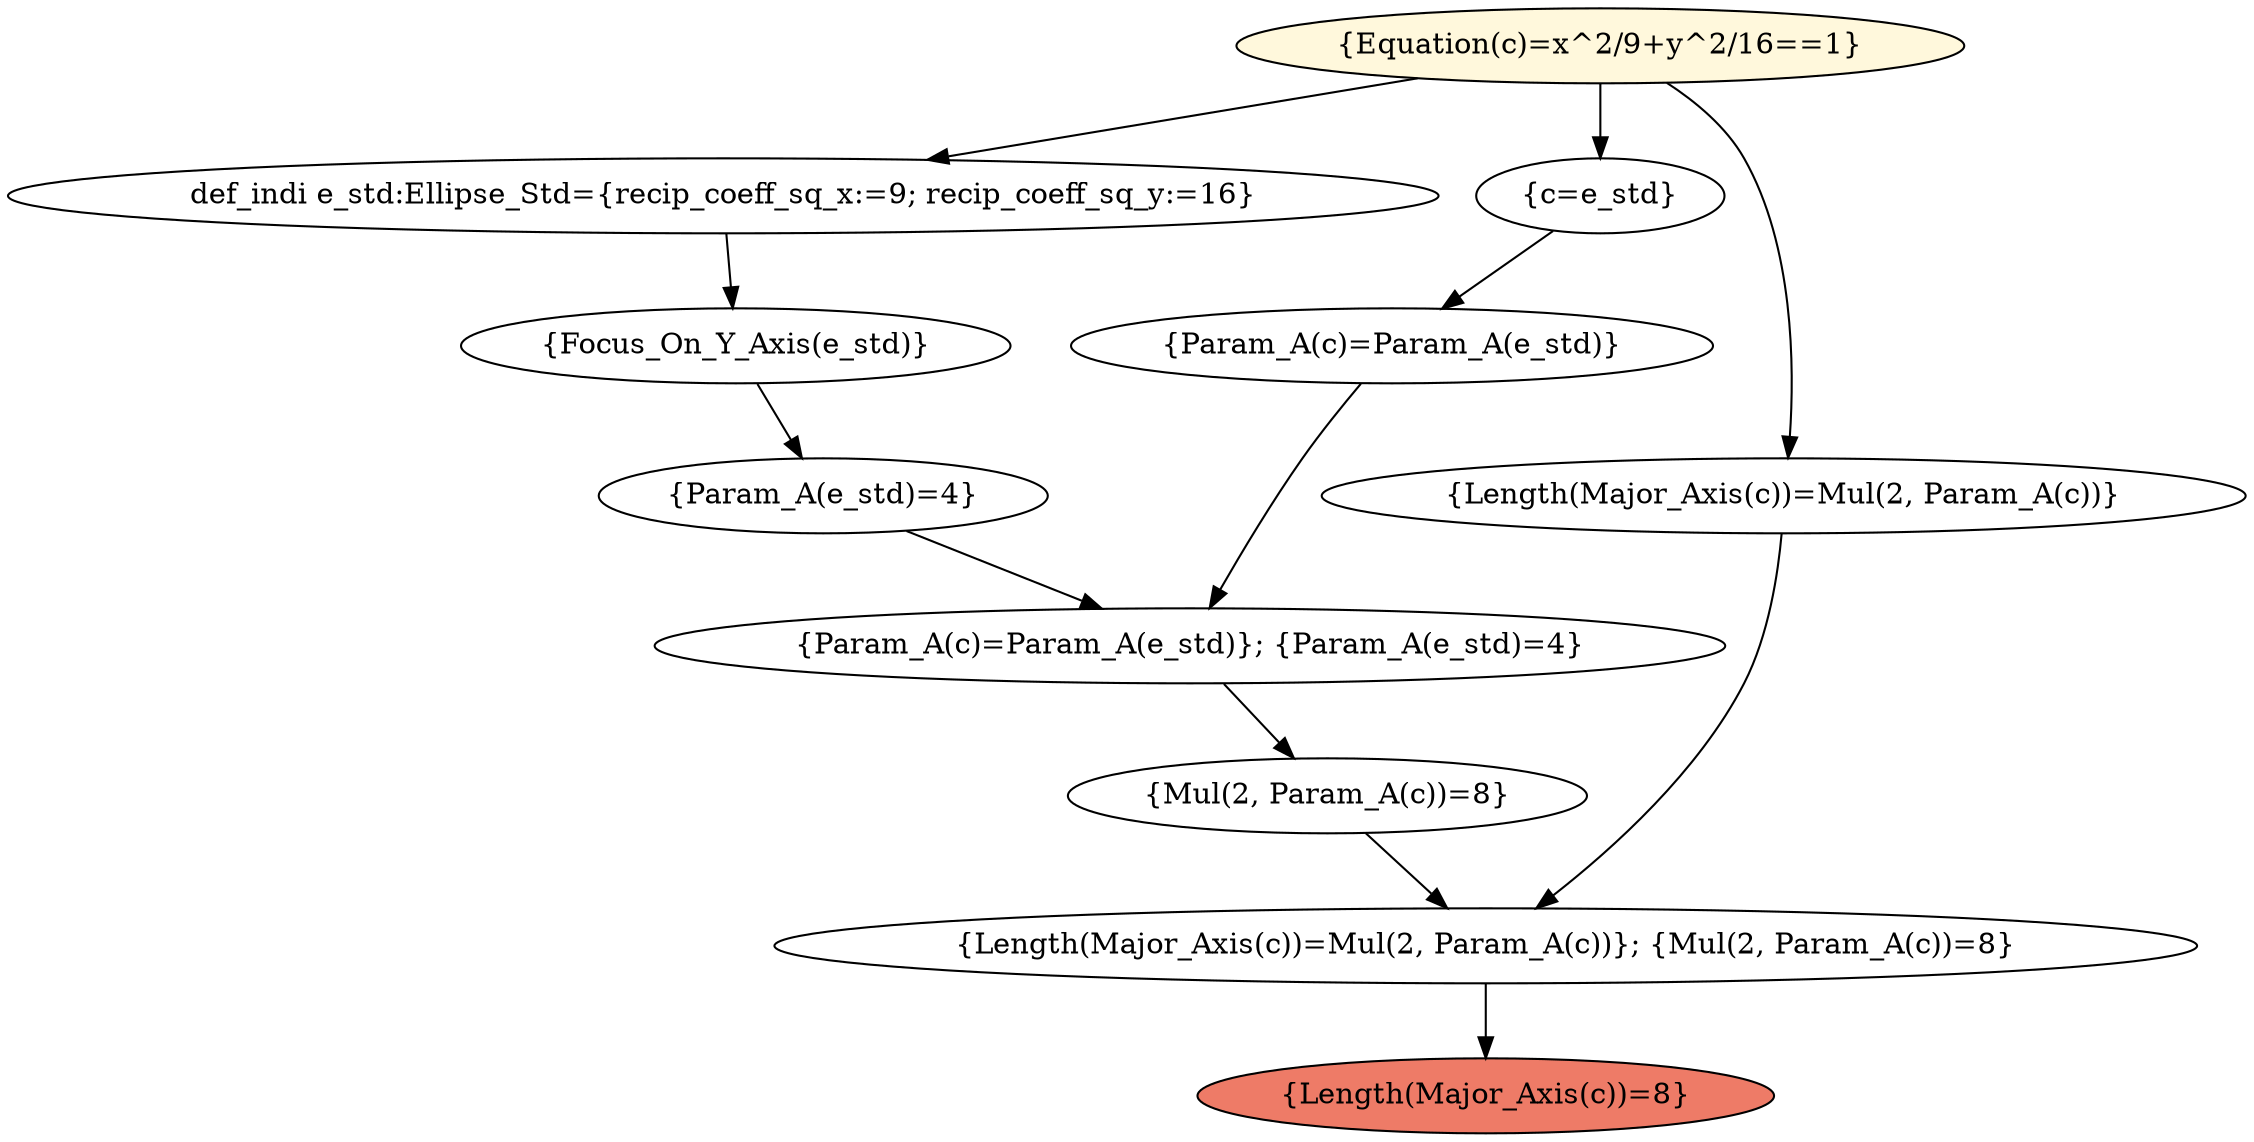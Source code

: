 digraph solving_process {
	graph [bb="0,0,869.61,540"];
	node [label="\N"];
	"{Equation(c)=x^2/9+y^2/16==1}"	[fillcolor=cornsilk,
		height=0.5,
		pos="612.63,522",
		style=filled,
		width=3.6469];
	"def_indi e_std:Ellipse_Std={recip_coeff_sq_x:=9; recip_coeff_sq_y:=16}"	[height=0.5,
		pos="273.63,450",
		width=7.6007];
	"{Equation(c)=x^2/9+y^2/16==1}" -> "def_indi e_std:Ellipse_Std={recip_coeff_sq_x:=9; recip_coeff_sq_y:=16}"	[pos="e,354.3,467.66 541.97,506.41 490.78,495.84 421.09,481.45 365.57,469.98"];
	"{c=e_std}"	[height=0.5,
		pos="612.63,450",
		width=1.3179];
	"{Equation(c)=x^2/9+y^2/16==1}" -> "{c=e_std}"	[pos="e,612.63,468.1 612.63,503.7 612.63,496.41 612.63,487.73 612.63,479.54"];
	"{Length(Major_Axis(c))=Mul(2, Param_A(c))}"	[height=0.5,
		pos="687.63,306",
		width=5.0551];
	"{Equation(c)=x^2/9+y^2/16==1}" -> "{Length(Major_Axis(c))=Mul(2, Param_A(c))}"	[pos="e,689.27,324.06 637.43,503.94 648.88,494.69 661.48,482.24 668.63,468 689.99,425.43 691.41,368.79 689.92,335.29"];
	"{Focus_On_Y_Axis(e_std)}"	[height=0.5,
		pos="274.63,378",
		width=3.1053];
	"def_indi e_std:Ellipse_Std={recip_coeff_sq_x:=9; recip_coeff_sq_y:=16}" -> "{Focus_On_Y_Axis(e_std)}"	[pos="e,274.38,396.1 273.87,431.7 273.98,424.41 274.1,415.73 274.22,407.54"];
	"{Param_A(c)=Param_A(e_std)}"	[height=0.5,
		pos="532.63,378",
		width=3.5025];
	"{c=e_std}" -> "{Param_A(c)=Param_A(e_std)}"	[pos="e,552.1,396.04 594.47,433.12 584.51,424.39 571.93,413.39 560.72,403.58"];
	"{Length(Major_Axis(c))=Mul(2, Param_A(c))}; {Mul(2, Param_A(c))=8}"	[height=0.5,
		pos="569.63,90",
		width=7.7451];
	"{Length(Major_Axis(c))=Mul(2, Param_A(c))}" -> "{Length(Major_Axis(c))=Mul(2, Param_A(c))}; {Mul(2, Param_A(c))=8}"	[pos="e,587.97,108.1 686.06,287.62 683.92,269.18 679.08,239.54 668.63,216 651.31,177.02 618.98,139.68 595.98,116.13"];
	"{Param_A(e_std)=4}"	[height=0.5,
		pos="305.63,306",
		width=2.4192];
	"{Focus_On_Y_Axis(e_std)}" -> "{Param_A(e_std)=4}"	[pos="e,298.05,324.1 282.29,359.7 285.67,352.07 289.72,342.92 293.49,334.4"];
	"{Param_A(c)=Param_A(e_std)}; {Param_A(e_std)=4}"	[height=0.5,
		pos="451.63,234",
		width=5.7773];
	"{Param_A(e_std)=4}" -> "{Param_A(c)=Param_A(e_std)}; {Param_A(e_std)=4}"	[pos="e,415.73,252.21 339.12,288.94 358.8,279.51 383.96,267.44 405.49,257.12"];
	"{Param_A(c)=Param_A(e_std)}" -> "{Param_A(c)=Param_A(e_std)}; {Param_A(e_std)=4}"	[pos="e,459.61,252.41 520.05,359.7 512.85,349.52 503.85,336.27 496.63,324 484.84,303.99 473.04,280.51 464.49,262.69"];
	"{Mul(2, Param_A(c))=8}"	[height=0.5,
		pos="504.63,162",
		width=2.8525];
	"{Param_A(c)=Param_A(e_std)}; {Param_A(e_std)=4}" -> "{Mul(2, Param_A(c))=8}"	[pos="e,491.68,180.1 464.73,215.7 470.76,207.73 478.05,198.1 484.74,189.26"];
	"{Mul(2, Param_A(c))=8}" -> "{Length(Major_Axis(c))=Mul(2, Param_A(c))}; {Mul(2, Param_A(c))=8}"	[pos="e,553.58,108.28 520.36,144.05 527.99,135.84 537.32,125.79 545.8,116.66"];
	"{Length(Major_Axis(c))=8}"	[fillcolor="#ee7b67",
		height=0.5,
		pos="569.63,18",
		style=filled,
		width=3.1233];
	"{Length(Major_Axis(c))=Mul(2, Param_A(c))}; {Mul(2, Param_A(c))=8}" -> "{Length(Major_Axis(c))=8}"	[pos="e,569.63,36.104 569.63,71.697 569.63,64.407 569.63,55.726 569.63,47.536"];
}
